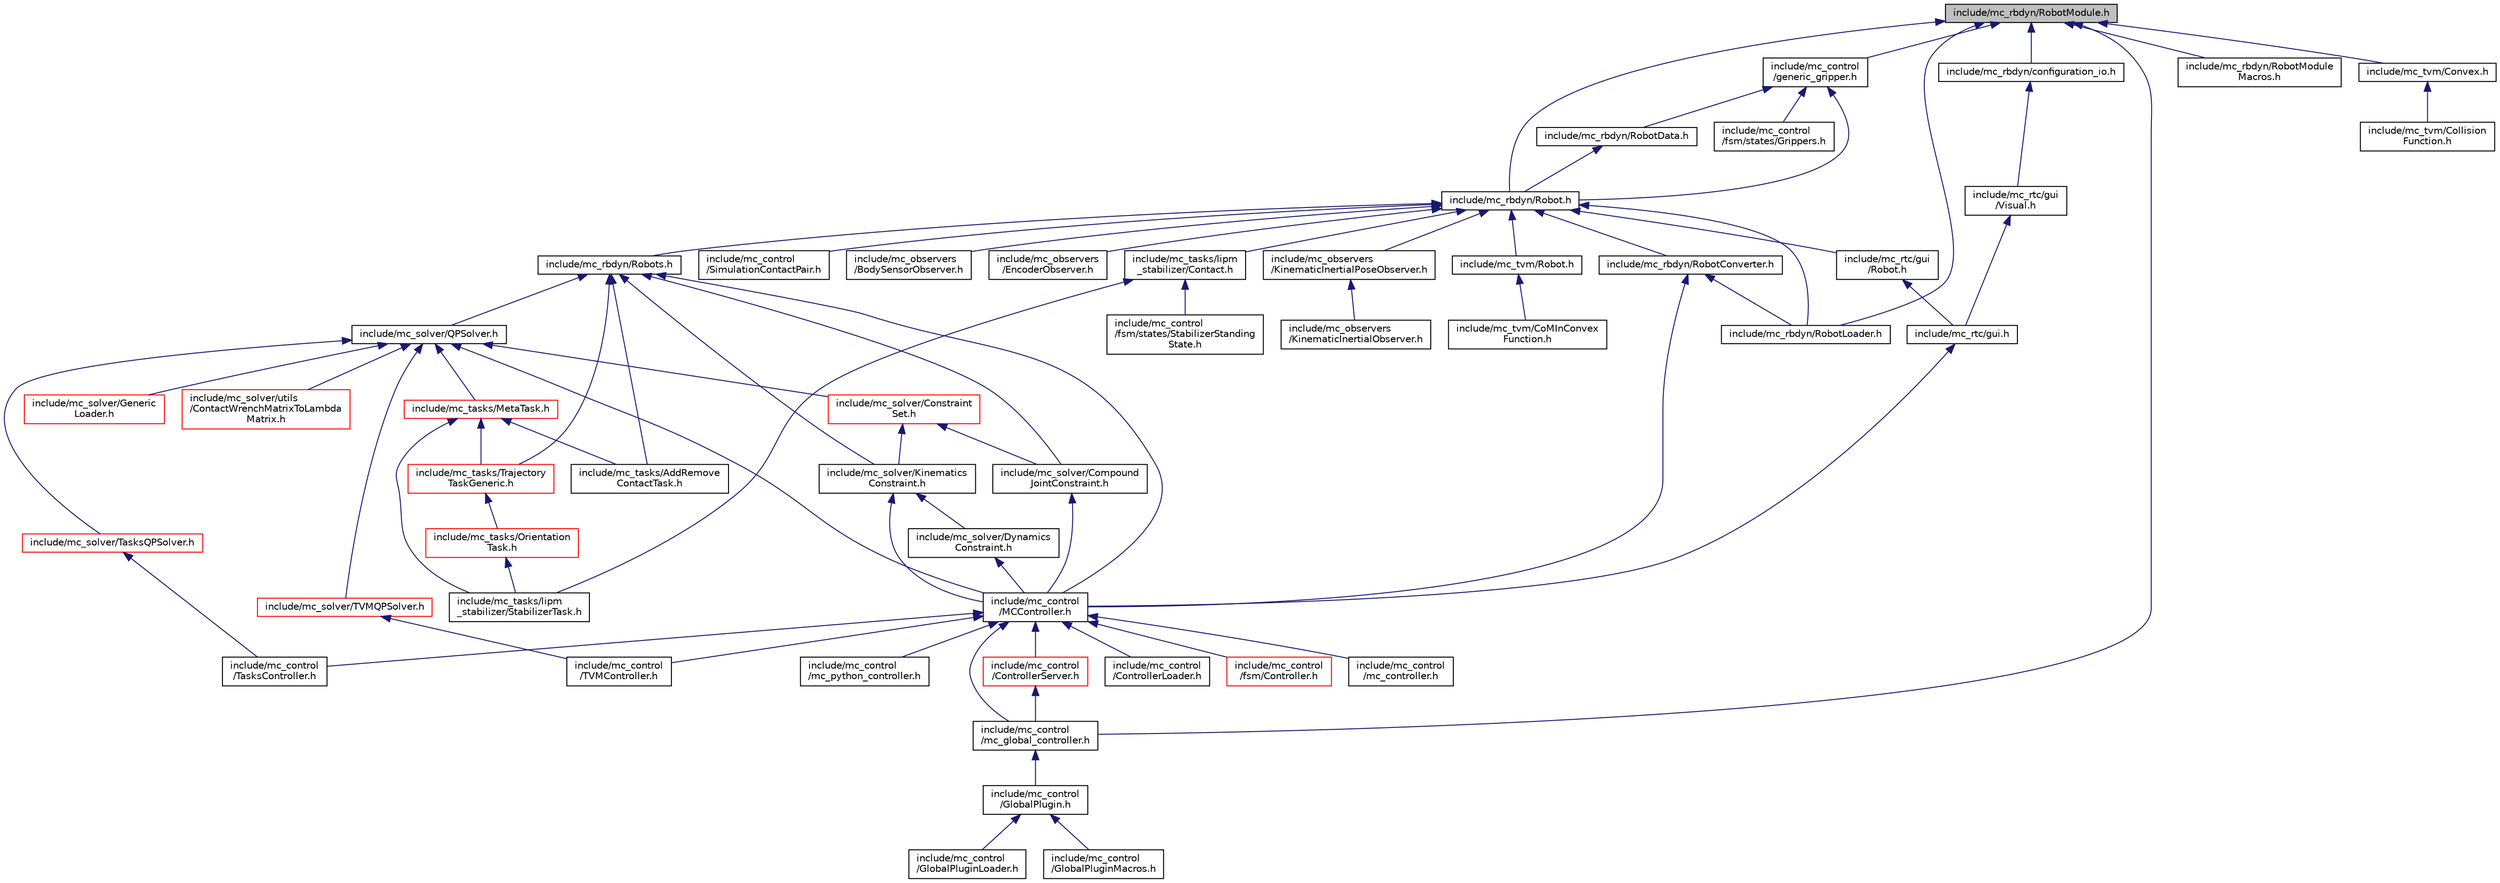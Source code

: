 digraph "include/mc_rbdyn/RobotModule.h"
{
 // INTERACTIVE_SVG=YES
  edge [fontname="Helvetica",fontsize="10",labelfontname="Helvetica",labelfontsize="10"];
  node [fontname="Helvetica",fontsize="10",shape=record];
  Node45 [label="include/mc_rbdyn/RobotModule.h",height=0.2,width=0.4,color="black", fillcolor="grey75", style="filled", fontcolor="black"];
  Node45 -> Node46 [dir="back",color="midnightblue",fontsize="10",style="solid",fontname="Helvetica"];
  Node46 [label="include/mc_control\l/generic_gripper.h",height=0.2,width=0.4,color="black", fillcolor="white", style="filled",URL="$generic__gripper_8h.html"];
  Node46 -> Node47 [dir="back",color="midnightblue",fontsize="10",style="solid",fontname="Helvetica"];
  Node47 [label="include/mc_rbdyn/RobotData.h",height=0.2,width=0.4,color="black", fillcolor="white", style="filled",URL="$RobotData_8h.html"];
  Node47 -> Node48 [dir="back",color="midnightblue",fontsize="10",style="solid",fontname="Helvetica"];
  Node48 [label="include/mc_rbdyn/Robot.h",height=0.2,width=0.4,color="black", fillcolor="white", style="filled",URL="$mc__rbdyn_2Robot_8h.html"];
  Node48 -> Node49 [dir="back",color="midnightblue",fontsize="10",style="solid",fontname="Helvetica"];
  Node49 [label="include/mc_rbdyn/Robots.h",height=0.2,width=0.4,color="black", fillcolor="white", style="filled",URL="$Robots_8h.html"];
  Node49 -> Node50 [dir="back",color="midnightblue",fontsize="10",style="solid",fontname="Helvetica"];
  Node50 [label="include/mc_solver/QPSolver.h",height=0.2,width=0.4,color="black", fillcolor="white", style="filled",URL="$QPSolver_8h.html"];
  Node50 -> Node51 [dir="back",color="midnightblue",fontsize="10",style="solid",fontname="Helvetica"];
  Node51 [label="include/mc_tasks/MetaTask.h",height=0.2,width=0.4,color="red", fillcolor="white", style="filled",URL="$MetaTask_8h.html"];
  Node51 -> Node85 [dir="back",color="midnightblue",fontsize="10",style="solid",fontname="Helvetica"];
  Node85 [label="include/mc_tasks/Trajectory\lTaskGeneric.h",height=0.2,width=0.4,color="red", fillcolor="white", style="filled",URL="$TrajectoryTaskGeneric_8h.html"];
  Node85 -> Node86 [dir="back",color="midnightblue",fontsize="10",style="solid",fontname="Helvetica"];
  Node86 [label="include/mc_tasks/Orientation\lTask.h",height=0.2,width=0.4,color="red", fillcolor="white", style="filled",URL="$OrientationTask_8h.html"];
  Node86 -> Node90 [dir="back",color="midnightblue",fontsize="10",style="solid",fontname="Helvetica"];
  Node90 [label="include/mc_tasks/lipm\l_stabilizer/StabilizerTask.h",height=0.2,width=0.4,color="black", fillcolor="white", style="filled",URL="$StabilizerTask_8h.html"];
  Node51 -> Node112 [dir="back",color="midnightblue",fontsize="10",style="solid",fontname="Helvetica"];
  Node112 [label="include/mc_tasks/AddRemove\lContactTask.h",height=0.2,width=0.4,color="black", fillcolor="white", style="filled",URL="$AddRemoveContactTask_8h.html"];
  Node51 -> Node90 [dir="back",color="midnightblue",fontsize="10",style="solid",fontname="Helvetica"];
  Node50 -> Node114 [dir="back",color="midnightblue",fontsize="10",style="solid",fontname="Helvetica"];
  Node114 [label="include/mc_solver/Constraint\lSet.h",height=0.2,width=0.4,color="red", fillcolor="white", style="filled",URL="$ConstraintSet_8h.html"];
  Node114 -> Node116 [dir="back",color="midnightblue",fontsize="10",style="solid",fontname="Helvetica"];
  Node116 [label="include/mc_solver/Compound\lJointConstraint.h",height=0.2,width=0.4,color="black", fillcolor="white", style="filled",URL="$CompoundJointConstraint_8h.html"];
  Node116 -> Node56 [dir="back",color="midnightblue",fontsize="10",style="solid",fontname="Helvetica"];
  Node56 [label="include/mc_control\l/MCController.h",height=0.2,width=0.4,color="black", fillcolor="white", style="filled",URL="$MCController_8h.html"];
  Node56 -> Node57 [dir="back",color="midnightblue",fontsize="10",style="solid",fontname="Helvetica"];
  Node57 [label="include/mc_control\l/ControllerServer.h",height=0.2,width=0.4,color="red", fillcolor="white", style="filled",URL="$ControllerServer_8h.html"];
  Node57 -> Node59 [dir="back",color="midnightblue",fontsize="10",style="solid",fontname="Helvetica"];
  Node59 [label="include/mc_control\l/mc_global_controller.h",height=0.2,width=0.4,color="black", fillcolor="white", style="filled",URL="$mc__global__controller_8h.html"];
  Node59 -> Node60 [dir="back",color="midnightblue",fontsize="10",style="solid",fontname="Helvetica"];
  Node60 [label="include/mc_control\l/GlobalPlugin.h",height=0.2,width=0.4,color="black", fillcolor="white", style="filled",URL="$GlobalPlugin_8h.html"];
  Node60 -> Node61 [dir="back",color="midnightblue",fontsize="10",style="solid",fontname="Helvetica"];
  Node61 [label="include/mc_control\l/GlobalPluginLoader.h",height=0.2,width=0.4,color="black", fillcolor="white", style="filled",URL="$GlobalPluginLoader_8h.html"];
  Node60 -> Node62 [dir="back",color="midnightblue",fontsize="10",style="solid",fontname="Helvetica"];
  Node62 [label="include/mc_control\l/GlobalPluginMacros.h",height=0.2,width=0.4,color="black", fillcolor="white", style="filled",URL="$GlobalPluginMacros_8h.html"];
  Node56 -> Node63 [dir="back",color="midnightblue",fontsize="10",style="solid",fontname="Helvetica"];
  Node63 [label="include/mc_control\l/ControllerLoader.h",height=0.2,width=0.4,color="black", fillcolor="white", style="filled",URL="$ControllerLoader_8h.html"];
  Node56 -> Node64 [dir="back",color="midnightblue",fontsize="10",style="solid",fontname="Helvetica"];
  Node64 [label="include/mc_control\l/fsm/Controller.h",height=0.2,width=0.4,color="red", fillcolor="white", style="filled",URL="$Controller_8h.html"];
  Node56 -> Node59 [dir="back",color="midnightblue",fontsize="10",style="solid",fontname="Helvetica"];
  Node56 -> Node67 [dir="back",color="midnightblue",fontsize="10",style="solid",fontname="Helvetica"];
  Node67 [label="include/mc_control\l/mc_controller.h",height=0.2,width=0.4,color="black", fillcolor="white", style="filled",URL="$mc__controller_8h.html"];
  Node56 -> Node68 [dir="back",color="midnightblue",fontsize="10",style="solid",fontname="Helvetica"];
  Node68 [label="include/mc_control\l/mc_python_controller.h",height=0.2,width=0.4,color="black", fillcolor="white", style="filled",URL="$mc__python__controller_8h.html"];
  Node56 -> Node69 [dir="back",color="midnightblue",fontsize="10",style="solid",fontname="Helvetica"];
  Node69 [label="include/mc_control\l/TasksController.h",height=0.2,width=0.4,color="black", fillcolor="white", style="filled",URL="$TasksController_8h.html"];
  Node56 -> Node70 [dir="back",color="midnightblue",fontsize="10",style="solid",fontname="Helvetica"];
  Node70 [label="include/mc_control\l/TVMController.h",height=0.2,width=0.4,color="black", fillcolor="white", style="filled",URL="$TVMController_8h.html"];
  Node114 -> Node118 [dir="back",color="midnightblue",fontsize="10",style="solid",fontname="Helvetica"];
  Node118 [label="include/mc_solver/Kinematics\lConstraint.h",height=0.2,width=0.4,color="black", fillcolor="white", style="filled",URL="$KinematicsConstraint_8h.html"];
  Node118 -> Node119 [dir="back",color="midnightblue",fontsize="10",style="solid",fontname="Helvetica"];
  Node119 [label="include/mc_solver/Dynamics\lConstraint.h",height=0.2,width=0.4,color="black", fillcolor="white", style="filled",URL="$DynamicsConstraint_8h.html"];
  Node119 -> Node56 [dir="back",color="midnightblue",fontsize="10",style="solid",fontname="Helvetica"];
  Node118 -> Node56 [dir="back",color="midnightblue",fontsize="10",style="solid",fontname="Helvetica"];
  Node50 -> Node56 [dir="back",color="midnightblue",fontsize="10",style="solid",fontname="Helvetica"];
  Node50 -> Node123 [dir="back",color="midnightblue",fontsize="10",style="solid",fontname="Helvetica"];
  Node123 [label="include/mc_solver/TVMQPSolver.h",height=0.2,width=0.4,color="red", fillcolor="white", style="filled",URL="$TVMQPSolver_8h.html"];
  Node123 -> Node70 [dir="back",color="midnightblue",fontsize="10",style="solid",fontname="Helvetica"];
  Node50 -> Node125 [dir="back",color="midnightblue",fontsize="10",style="solid",fontname="Helvetica"];
  Node125 [label="include/mc_solver/TasksQPSolver.h",height=0.2,width=0.4,color="red", fillcolor="white", style="filled",URL="$TasksQPSolver_8h.html"];
  Node125 -> Node69 [dir="back",color="midnightblue",fontsize="10",style="solid",fontname="Helvetica"];
  Node50 -> Node126 [dir="back",color="midnightblue",fontsize="10",style="solid",fontname="Helvetica"];
  Node126 [label="include/mc_solver/Generic\lLoader.h",height=0.2,width=0.4,color="red", fillcolor="white", style="filled",URL="$GenericLoader_8h.html"];
  Node50 -> Node127 [dir="back",color="midnightblue",fontsize="10",style="solid",fontname="Helvetica"];
  Node127 [label="include/mc_solver/utils\l/ContactWrenchMatrixToLambda\lMatrix.h",height=0.2,width=0.4,color="red", fillcolor="white", style="filled",URL="$ContactWrenchMatrixToLambdaMatrix_8h.html"];
  Node49 -> Node56 [dir="back",color="midnightblue",fontsize="10",style="solid",fontname="Helvetica"];
  Node49 -> Node116 [dir="back",color="midnightblue",fontsize="10",style="solid",fontname="Helvetica"];
  Node49 -> Node118 [dir="back",color="midnightblue",fontsize="10",style="solid",fontname="Helvetica"];
  Node49 -> Node85 [dir="back",color="midnightblue",fontsize="10",style="solid",fontname="Helvetica"];
  Node49 -> Node112 [dir="back",color="midnightblue",fontsize="10",style="solid",fontname="Helvetica"];
  Node48 -> Node133 [dir="back",color="midnightblue",fontsize="10",style="solid",fontname="Helvetica"];
  Node133 [label="include/mc_rbdyn/RobotConverter.h",height=0.2,width=0.4,color="black", fillcolor="white", style="filled",URL="$RobotConverter_8h.html"];
  Node133 -> Node56 [dir="back",color="midnightblue",fontsize="10",style="solid",fontname="Helvetica"];
  Node133 -> Node134 [dir="back",color="midnightblue",fontsize="10",style="solid",fontname="Helvetica"];
  Node134 [label="include/mc_rbdyn/RobotLoader.h",height=0.2,width=0.4,color="black", fillcolor="white", style="filled",URL="$RobotLoader_8h.html"];
  Node48 -> Node135 [dir="back",color="midnightblue",fontsize="10",style="solid",fontname="Helvetica"];
  Node135 [label="include/mc_rtc/gui\l/Robot.h",height=0.2,width=0.4,color="black", fillcolor="white", style="filled",URL="$mc__rtc_2gui_2Robot_8h.html"];
  Node135 -> Node136 [dir="back",color="midnightblue",fontsize="10",style="solid",fontname="Helvetica"];
  Node136 [label="include/mc_rtc/gui.h",height=0.2,width=0.4,color="black", fillcolor="white", style="filled",URL="$gui_8h.html"];
  Node136 -> Node56 [dir="back",color="midnightblue",fontsize="10",style="solid",fontname="Helvetica"];
  Node48 -> Node137 [dir="back",color="midnightblue",fontsize="10",style="solid",fontname="Helvetica"];
  Node137 [label="include/mc_tasks/lipm\l_stabilizer/Contact.h",height=0.2,width=0.4,color="black", fillcolor="white", style="filled",URL="$mc__tasks_2lipm__stabilizer_2Contact_8h.html"];
  Node137 -> Node84 [dir="back",color="midnightblue",fontsize="10",style="solid",fontname="Helvetica"];
  Node84 [label="include/mc_control\l/fsm/states/StabilizerStanding\lState.h",height=0.2,width=0.4,color="black", fillcolor="white", style="filled",URL="$StabilizerStandingState_8h.html"];
  Node137 -> Node90 [dir="back",color="midnightblue",fontsize="10",style="solid",fontname="Helvetica"];
  Node48 -> Node138 [dir="back",color="midnightblue",fontsize="10",style="solid",fontname="Helvetica"];
  Node138 [label="include/mc_control\l/SimulationContactPair.h",height=0.2,width=0.4,color="black", fillcolor="white", style="filled",URL="$SimulationContactPair_8h.html"];
  Node48 -> Node139 [dir="back",color="midnightblue",fontsize="10",style="solid",fontname="Helvetica"];
  Node139 [label="include/mc_observers\l/BodySensorObserver.h",height=0.2,width=0.4,color="black", fillcolor="white", style="filled",URL="$BodySensorObserver_8h.html"];
  Node48 -> Node140 [dir="back",color="midnightblue",fontsize="10",style="solid",fontname="Helvetica"];
  Node140 [label="include/mc_observers\l/EncoderObserver.h",height=0.2,width=0.4,color="black", fillcolor="white", style="filled",URL="$EncoderObserver_8h.html"];
  Node48 -> Node141 [dir="back",color="midnightblue",fontsize="10",style="solid",fontname="Helvetica"];
  Node141 [label="include/mc_observers\l/KinematicInertialPoseObserver.h",height=0.2,width=0.4,color="black", fillcolor="white", style="filled",URL="$KinematicInertialPoseObserver_8h.html"];
  Node141 -> Node142 [dir="back",color="midnightblue",fontsize="10",style="solid",fontname="Helvetica"];
  Node142 [label="include/mc_observers\l/KinematicInertialObserver.h",height=0.2,width=0.4,color="black", fillcolor="white", style="filled",URL="$KinematicInertialObserver_8h.html"];
  Node48 -> Node134 [dir="back",color="midnightblue",fontsize="10",style="solid",fontname="Helvetica"];
  Node48 -> Node143 [dir="back",color="midnightblue",fontsize="10",style="solid",fontname="Helvetica"];
  Node143 [label="include/mc_tvm/Robot.h",height=0.2,width=0.4,color="black", fillcolor="white", style="filled",URL="$mc__tvm_2Robot_8h.html"];
  Node143 -> Node144 [dir="back",color="midnightblue",fontsize="10",style="solid",fontname="Helvetica"];
  Node144 [label="include/mc_tvm/CoMInConvex\lFunction.h",height=0.2,width=0.4,color="black", fillcolor="white", style="filled",URL="$CoMInConvexFunction_8h.html"];
  Node46 -> Node48 [dir="back",color="midnightblue",fontsize="10",style="solid",fontname="Helvetica"];
  Node46 -> Node79 [dir="back",color="midnightblue",fontsize="10",style="solid",fontname="Helvetica"];
  Node79 [label="include/mc_control\l/fsm/states/Grippers.h",height=0.2,width=0.4,color="black", fillcolor="white", style="filled",URL="$Grippers_8h.html"];
  Node45 -> Node48 [dir="back",color="midnightblue",fontsize="10",style="solid",fontname="Helvetica"];
  Node45 -> Node145 [dir="back",color="midnightblue",fontsize="10",style="solid",fontname="Helvetica"];
  Node145 [label="include/mc_rbdyn/configuration_io.h",height=0.2,width=0.4,color="black", fillcolor="white", style="filled",URL="$configuration__io_8h.html"];
  Node145 -> Node146 [dir="back",color="midnightblue",fontsize="10",style="solid",fontname="Helvetica"];
  Node146 [label="include/mc_rtc/gui\l/Visual.h",height=0.2,width=0.4,color="black", fillcolor="white", style="filled",URL="$Visual_8h.html"];
  Node146 -> Node136 [dir="back",color="midnightblue",fontsize="10",style="solid",fontname="Helvetica"];
  Node45 -> Node59 [dir="back",color="midnightblue",fontsize="10",style="solid",fontname="Helvetica"];
  Node45 -> Node134 [dir="back",color="midnightblue",fontsize="10",style="solid",fontname="Helvetica"];
  Node45 -> Node147 [dir="back",color="midnightblue",fontsize="10",style="solid",fontname="Helvetica"];
  Node147 [label="include/mc_rbdyn/RobotModule\lMacros.h",height=0.2,width=0.4,color="black", fillcolor="white", style="filled",URL="$RobotModuleMacros_8h.html"];
  Node45 -> Node148 [dir="back",color="midnightblue",fontsize="10",style="solid",fontname="Helvetica"];
  Node148 [label="include/mc_tvm/Convex.h",height=0.2,width=0.4,color="black", fillcolor="white", style="filled",URL="$Convex_8h.html"];
  Node148 -> Node149 [dir="back",color="midnightblue",fontsize="10",style="solid",fontname="Helvetica"];
  Node149 [label="include/mc_tvm/Collision\lFunction.h",height=0.2,width=0.4,color="black", fillcolor="white", style="filled",URL="$CollisionFunction_8h.html"];
}
